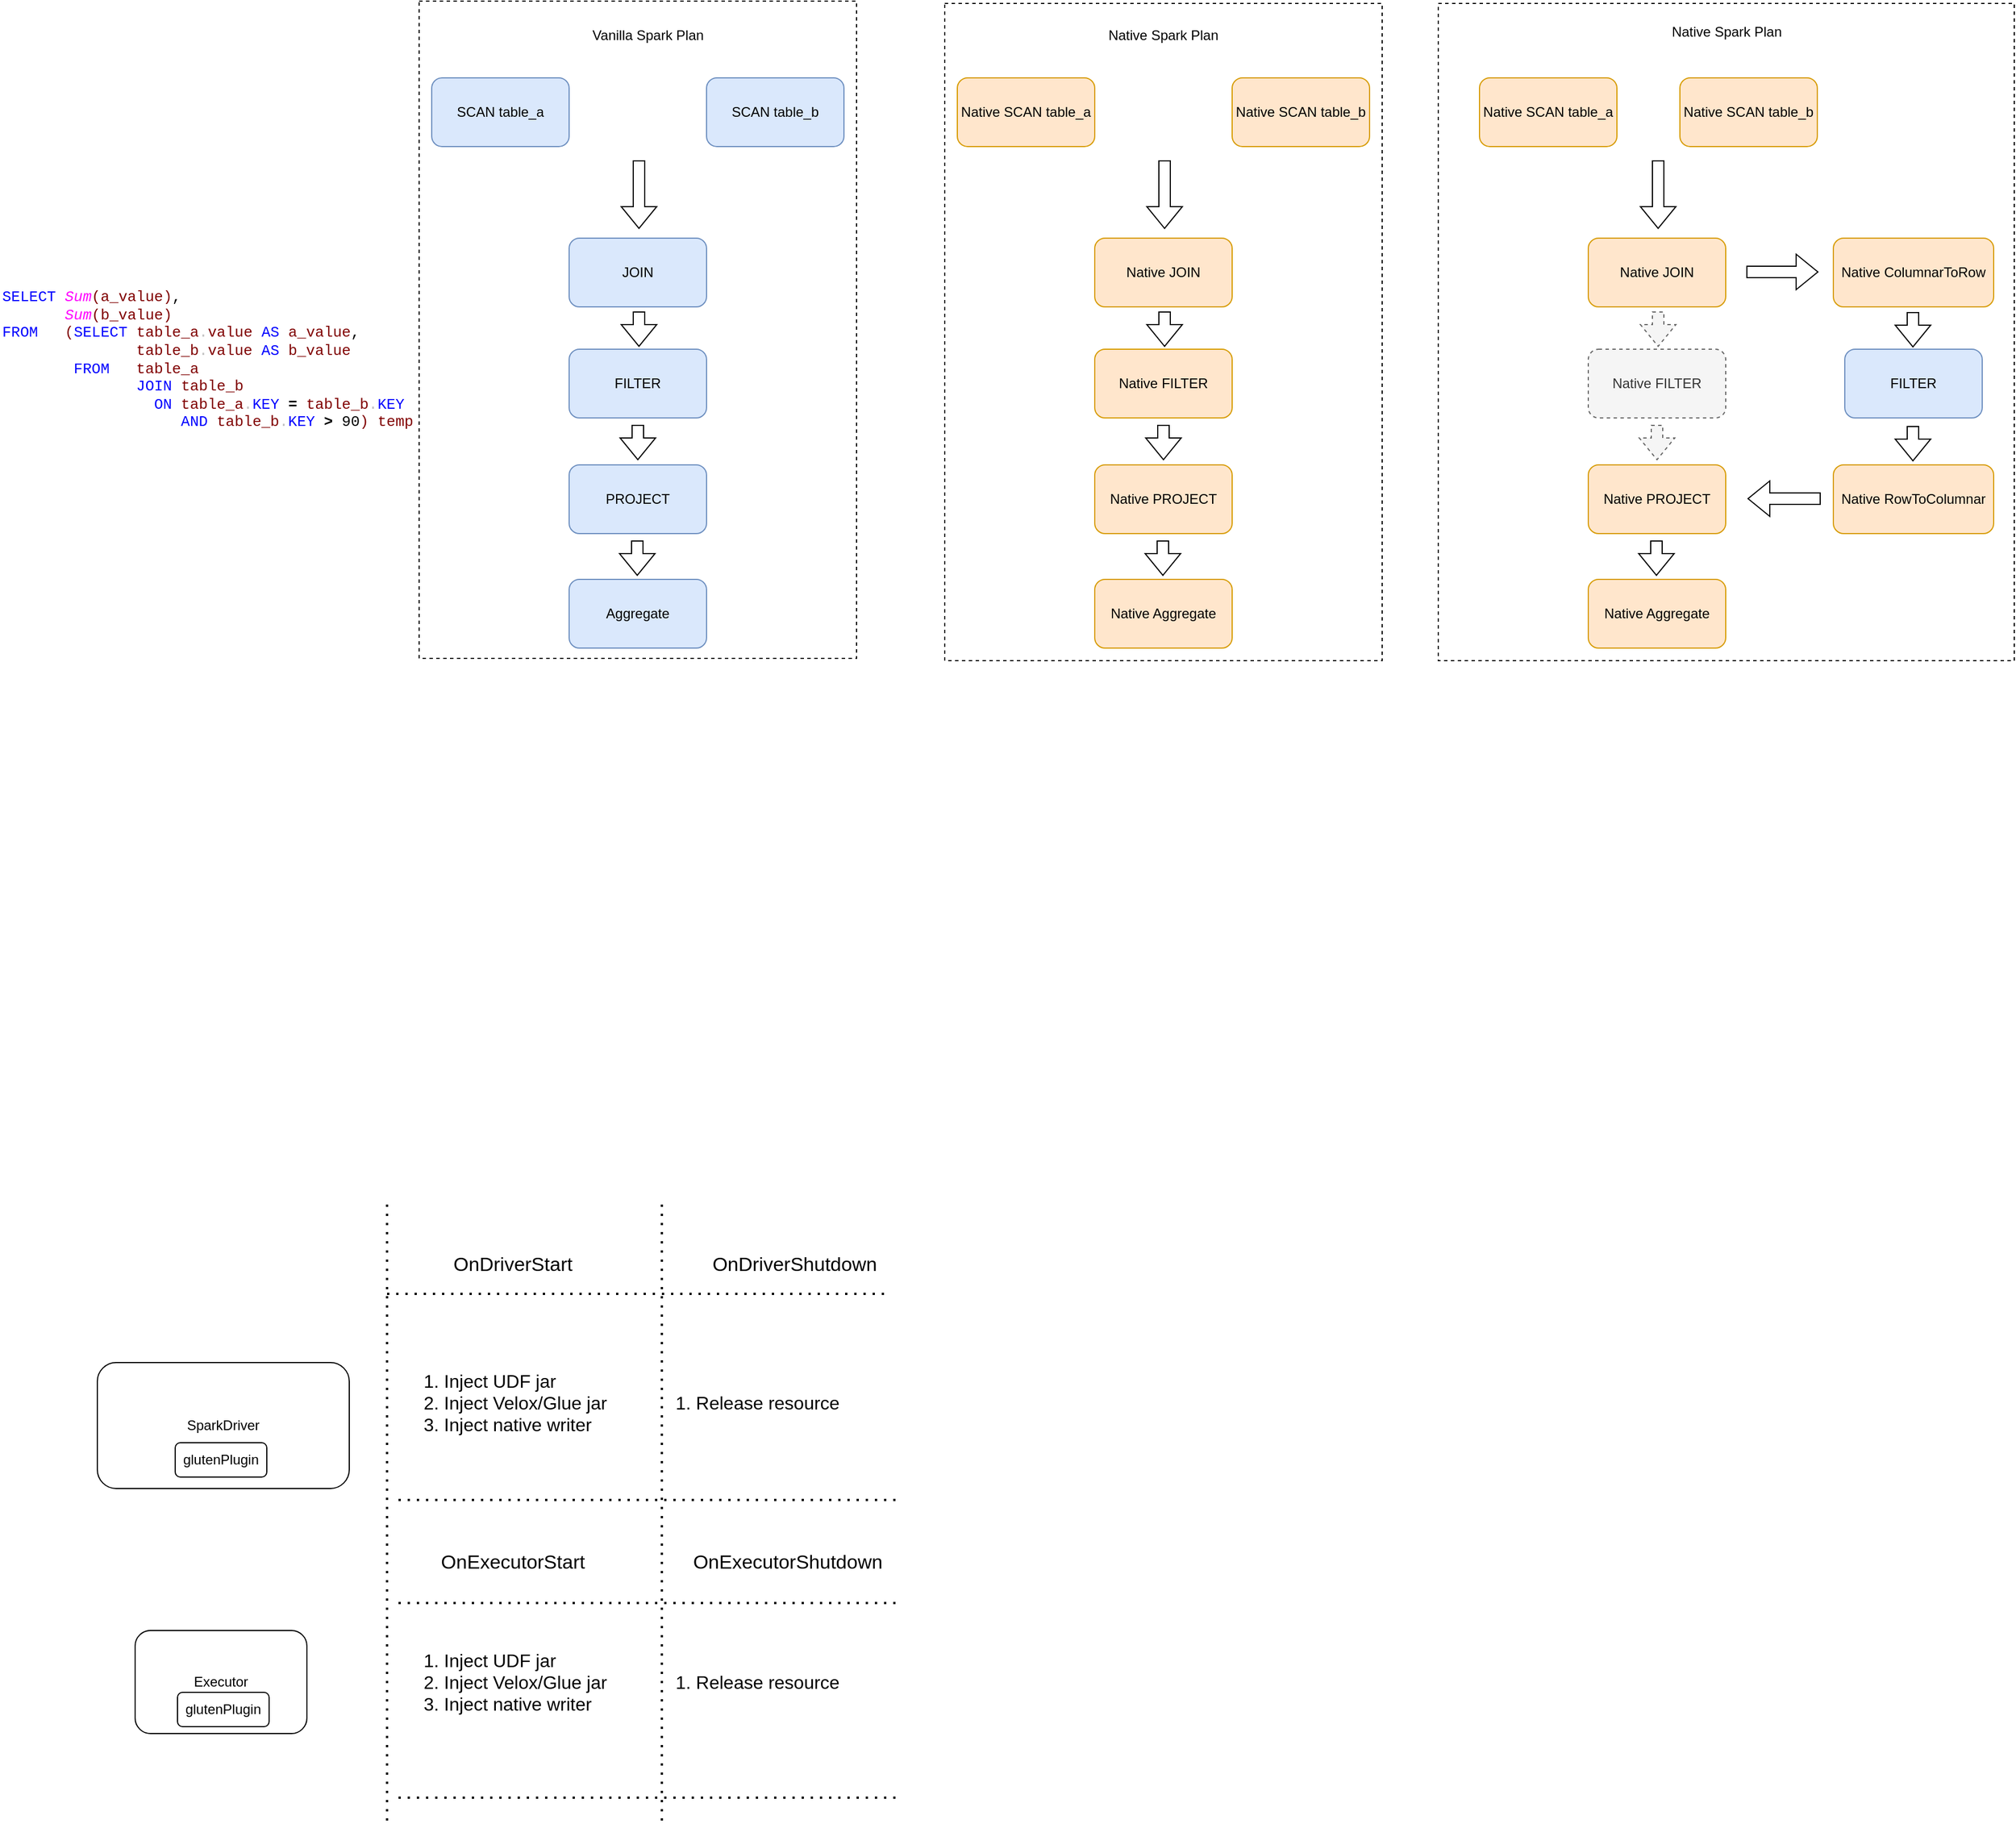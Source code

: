 <mxfile version="24.6.4" type="github">
  <diagram name="Page-1" id="ihr1n8eSguenb38d3ETr">
    <mxGraphModel dx="1834" dy="1986" grid="0" gridSize="10" guides="1" tooltips="1" connect="1" arrows="1" fold="1" page="0" pageScale="1" pageWidth="827" pageHeight="1169" math="0" shadow="0">
      <root>
        <mxCell id="0" />
        <mxCell id="1" parent="0" />
        <mxCell id="vwqFkW51xDFhgENuIXzA-32" value="" style="rounded=0;whiteSpace=wrap;html=1;dashed=1;" vertex="1" parent="1">
          <mxGeometry x="807" y="-927" width="382" height="574" as="geometry" />
        </mxCell>
        <mxCell id="vwqFkW51xDFhgENuIXzA-30" value="" style="rounded=0;whiteSpace=wrap;html=1;dashed=1;" vertex="1" parent="1">
          <mxGeometry x="348" y="-929" width="382" height="574" as="geometry" />
        </mxCell>
        <mxCell id="hToz5KNGnVyRhicrrzIB-1" value="SparkDriver" style="rounded=1;whiteSpace=wrap;html=1;" parent="1" vertex="1">
          <mxGeometry x="67" y="260" width="220" height="110" as="geometry" />
        </mxCell>
        <mxCell id="hToz5KNGnVyRhicrrzIB-2" value="glutenPlugin" style="rounded=1;whiteSpace=wrap;html=1;" parent="1" vertex="1">
          <mxGeometry x="135" y="330" width="80" height="30" as="geometry" />
        </mxCell>
        <mxCell id="hToz5KNGnVyRhicrrzIB-3" value="Executor" style="rounded=1;whiteSpace=wrap;html=1;" parent="1" vertex="1">
          <mxGeometry x="100" y="494" width="150" height="90" as="geometry" />
        </mxCell>
        <mxCell id="hToz5KNGnVyRhicrrzIB-4" value="glutenPlugin" style="rounded=1;whiteSpace=wrap;html=1;" parent="1" vertex="1">
          <mxGeometry x="137" y="548" width="80" height="30" as="geometry" />
        </mxCell>
        <mxCell id="hToz5KNGnVyRhicrrzIB-5" value="" style="endArrow=none;dashed=1;html=1;dashPattern=1 3;strokeWidth=2;rounded=0;" parent="1" edge="1">
          <mxGeometry width="50" height="50" relative="1" as="geometry">
            <mxPoint x="320" y="660" as="sourcePoint" />
            <mxPoint x="320" y="120" as="targetPoint" />
          </mxGeometry>
        </mxCell>
        <mxCell id="hToz5KNGnVyRhicrrzIB-6" value="" style="endArrow=none;dashed=1;html=1;dashPattern=1 3;strokeWidth=2;rounded=0;" parent="1" edge="1">
          <mxGeometry width="50" height="50" relative="1" as="geometry">
            <mxPoint x="320" y="200" as="sourcePoint" />
            <mxPoint x="760" y="200" as="targetPoint" />
          </mxGeometry>
        </mxCell>
        <mxCell id="hToz5KNGnVyRhicrrzIB-7" value="" style="endArrow=none;dashed=1;html=1;dashPattern=1 3;strokeWidth=2;rounded=0;" parent="1" edge="1">
          <mxGeometry width="50" height="50" relative="1" as="geometry">
            <mxPoint x="560" y="660" as="sourcePoint" />
            <mxPoint x="560" y="120" as="targetPoint" />
          </mxGeometry>
        </mxCell>
        <mxCell id="hToz5KNGnVyRhicrrzIB-8" value="&lt;font style=&quot;font-size: 17px;&quot;&gt;OnDriverStart&lt;/font&gt;" style="text;html=1;strokeColor=none;fillColor=none;align=center;verticalAlign=middle;whiteSpace=wrap;rounded=0;" parent="1" vertex="1">
          <mxGeometry x="400" y="160" width="60" height="30" as="geometry" />
        </mxCell>
        <mxCell id="hToz5KNGnVyRhicrrzIB-10" value="&lt;font style=&quot;font-size: 17px;&quot;&gt;OnDriverShutdown&lt;br&gt;&lt;/font&gt;" style="text;html=1;strokeColor=none;fillColor=none;align=center;verticalAlign=middle;whiteSpace=wrap;rounded=0;" parent="1" vertex="1">
          <mxGeometry x="646" y="160" width="60" height="30" as="geometry" />
        </mxCell>
        <mxCell id="hToz5KNGnVyRhicrrzIB-11" value="" style="endArrow=none;dashed=1;html=1;dashPattern=1 3;strokeWidth=2;rounded=0;" parent="1" edge="1">
          <mxGeometry width="50" height="50" relative="1" as="geometry">
            <mxPoint x="330" y="380" as="sourcePoint" />
            <mxPoint x="770" y="380" as="targetPoint" />
          </mxGeometry>
        </mxCell>
        <mxCell id="hToz5KNGnVyRhicrrzIB-12" value="" style="endArrow=none;dashed=1;html=1;dashPattern=1 3;strokeWidth=2;rounded=0;" parent="1" edge="1">
          <mxGeometry width="50" height="50" relative="1" as="geometry">
            <mxPoint x="330" y="470" as="sourcePoint" />
            <mxPoint x="770" y="470" as="targetPoint" />
          </mxGeometry>
        </mxCell>
        <mxCell id="hToz5KNGnVyRhicrrzIB-13" value="" style="endArrow=none;dashed=1;html=1;dashPattern=1 3;strokeWidth=2;rounded=0;" parent="1" edge="1">
          <mxGeometry width="50" height="50" relative="1" as="geometry">
            <mxPoint x="330" y="640" as="sourcePoint" />
            <mxPoint x="770" y="640" as="targetPoint" />
          </mxGeometry>
        </mxCell>
        <mxCell id="hToz5KNGnVyRhicrrzIB-15" value="&lt;font style=&quot;font-size: 17px;&quot;&gt;OnExecutorStart&lt;/font&gt;" style="text;html=1;strokeColor=none;fillColor=none;align=center;verticalAlign=middle;whiteSpace=wrap;rounded=0;" parent="1" vertex="1">
          <mxGeometry x="400" y="420" width="60" height="30" as="geometry" />
        </mxCell>
        <mxCell id="hToz5KNGnVyRhicrrzIB-16" value="&lt;font style=&quot;font-size: 17px;&quot;&gt;OnExecutorShutdown&lt;/font&gt;" style="text;html=1;strokeColor=none;fillColor=none;align=center;verticalAlign=middle;whiteSpace=wrap;rounded=0;" parent="1" vertex="1">
          <mxGeometry x="640" y="420" width="60" height="30" as="geometry" />
        </mxCell>
        <mxCell id="hToz5KNGnVyRhicrrzIB-17" value="&lt;font style=&quot;font-size: 16px;&quot;&gt;1. Inject UDF jar&lt;br&gt;2. Inject Velox/Glue jar&lt;br&gt;3. Inject native writer&lt;/font&gt;" style="text;html=1;strokeColor=none;fillColor=none;align=left;verticalAlign=middle;whiteSpace=wrap;rounded=0;" parent="1" vertex="1">
          <mxGeometry x="350" y="260" width="190" height="70" as="geometry" />
        </mxCell>
        <mxCell id="hToz5KNGnVyRhicrrzIB-18" value="&lt;font style=&quot;font-size: 16px;&quot;&gt;1. Release resource&lt;/font&gt;" style="text;html=1;strokeColor=none;fillColor=none;align=left;verticalAlign=middle;whiteSpace=wrap;rounded=0;" parent="1" vertex="1">
          <mxGeometry x="570" y="260" width="190" height="70" as="geometry" />
        </mxCell>
        <mxCell id="hToz5KNGnVyRhicrrzIB-19" value="&lt;font style=&quot;font-size: 16px;&quot;&gt;1. Inject UDF jar&lt;br&gt;2. Inject Velox/Glue jar&lt;br&gt;3. Inject native writer&lt;/font&gt;" style="text;html=1;strokeColor=none;fillColor=none;align=left;verticalAlign=middle;whiteSpace=wrap;rounded=0;" parent="1" vertex="1">
          <mxGeometry x="350" y="504" width="190" height="70" as="geometry" />
        </mxCell>
        <mxCell id="hToz5KNGnVyRhicrrzIB-20" value="&lt;font style=&quot;font-size: 16px;&quot;&gt;1. Release resource&lt;/font&gt;" style="text;html=1;strokeColor=none;fillColor=none;align=left;verticalAlign=middle;whiteSpace=wrap;rounded=0;" parent="1" vertex="1">
          <mxGeometry x="570" y="504" width="190" height="70" as="geometry" />
        </mxCell>
        <mxCell id="vwqFkW51xDFhgENuIXzA-1" value="&lt;font style=&quot;font-family: &amp;quot;Courier New&amp;quot;; font-size: small;&quot; color=&quot;blue&quot;&gt;SELECT&lt;/font&gt;&lt;span style=&quot;font-family: &amp;quot;Courier New&amp;quot;; font-size: small;&quot;&gt;&amp;nbsp;&lt;/span&gt;&lt;font style=&quot;font-family: &amp;quot;Courier New&amp;quot;; font-size: small;&quot; color=&quot;fuchsia&quot;&gt;&lt;i&gt;Sum&lt;/i&gt;&lt;/font&gt;&lt;font style=&quot;font-family: &amp;quot;Courier New&amp;quot;; font-size: small;&quot; color=&quot;maroon&quot;&gt;(&lt;/font&gt;&lt;font style=&quot;font-family: &amp;quot;Courier New&amp;quot;; font-size: small;&quot; color=&quot;maroon&quot;&gt;a_value&lt;/font&gt;&lt;font style=&quot;font-family: &amp;quot;Courier New&amp;quot;; font-size: small;&quot; color=&quot;maroon&quot;&gt;)&lt;/font&gt;&lt;font style=&quot;font-family: &amp;quot;Courier New&amp;quot;; font-size: small;&quot;&gt;,&lt;/font&gt;&lt;span style=&quot;font-family: &amp;quot;Courier New&amp;quot;; font-size: small;&quot;&gt;&lt;/span&gt;&lt;br style=&quot;font-family: &amp;quot;Courier New&amp;quot;; font-size: small;&quot;&gt;&lt;span style=&quot;font-family: &amp;quot;Courier New&amp;quot;; font-size: small;&quot;&gt;&amp;nbsp;&amp;nbsp;&amp;nbsp;&amp;nbsp;&amp;nbsp;&amp;nbsp;&amp;nbsp;&lt;/span&gt;&lt;font style=&quot;font-family: &amp;quot;Courier New&amp;quot;; font-size: small;&quot; color=&quot;fuchsia&quot;&gt;&lt;i&gt;Sum&lt;/i&gt;&lt;/font&gt;&lt;font style=&quot;font-family: &amp;quot;Courier New&amp;quot;; font-size: small;&quot; color=&quot;maroon&quot;&gt;(&lt;/font&gt;&lt;font style=&quot;font-family: &amp;quot;Courier New&amp;quot;; font-size: small;&quot; color=&quot;maroon&quot;&gt;b_value&lt;/font&gt;&lt;font style=&quot;font-family: &amp;quot;Courier New&amp;quot;; font-size: small;&quot; color=&quot;maroon&quot;&gt;)&lt;/font&gt;&lt;span style=&quot;font-family: &amp;quot;Courier New&amp;quot;; font-size: small;&quot;&gt;&lt;/span&gt;&lt;br style=&quot;font-family: &amp;quot;Courier New&amp;quot;; font-size: small;&quot;&gt;&lt;font style=&quot;font-family: &amp;quot;Courier New&amp;quot;; font-size: small;&quot; color=&quot;blue&quot;&gt;FROM&lt;/font&gt;&lt;span style=&quot;font-family: &amp;quot;Courier New&amp;quot;; font-size: small;&quot;&gt;&amp;nbsp;&amp;nbsp;&amp;nbsp;&lt;/span&gt;&lt;font style=&quot;font-family: &amp;quot;Courier New&amp;quot;; font-size: small;&quot; color=&quot;maroon&quot;&gt;(&lt;/font&gt;&lt;font style=&quot;font-family: &amp;quot;Courier New&amp;quot;; font-size: small;&quot; color=&quot;blue&quot;&gt;SELECT&lt;/font&gt;&lt;span style=&quot;font-family: &amp;quot;Courier New&amp;quot;; font-size: small;&quot;&gt;&amp;nbsp;&lt;/span&gt;&lt;font style=&quot;font-family: &amp;quot;Courier New&amp;quot;; font-size: small;&quot; color=&quot;maroon&quot;&gt;table_a&lt;/font&gt;&lt;font style=&quot;font-family: &amp;quot;Courier New&amp;quot;; font-size: small;&quot; color=&quot;silver&quot;&gt;.&lt;/font&gt;&lt;font style=&quot;font-family: &amp;quot;Courier New&amp;quot;; font-size: small;&quot; color=&quot;maroon&quot;&gt;value&lt;/font&gt;&lt;span style=&quot;font-family: &amp;quot;Courier New&amp;quot;; font-size: small;&quot;&gt;&amp;nbsp;&lt;/span&gt;&lt;font style=&quot;font-family: &amp;quot;Courier New&amp;quot;; font-size: small;&quot; color=&quot;blue&quot;&gt;AS&lt;/font&gt;&lt;span style=&quot;font-family: &amp;quot;Courier New&amp;quot;; font-size: small;&quot;&gt;&amp;nbsp;&lt;/span&gt;&lt;font style=&quot;font-family: &amp;quot;Courier New&amp;quot;; font-size: small;&quot; color=&quot;maroon&quot;&gt;a_value&lt;/font&gt;&lt;font style=&quot;font-family: &amp;quot;Courier New&amp;quot;; font-size: small;&quot;&gt;,&lt;/font&gt;&lt;span style=&quot;font-family: &amp;quot;Courier New&amp;quot;; font-size: small;&quot;&gt;&lt;/span&gt;&lt;br style=&quot;font-family: &amp;quot;Courier New&amp;quot;; font-size: small;&quot;&gt;&lt;span style=&quot;font-family: &amp;quot;Courier New&amp;quot;; font-size: small;&quot;&gt;&amp;nbsp;&amp;nbsp;&amp;nbsp;&amp;nbsp;&amp;nbsp;&amp;nbsp;&amp;nbsp;&amp;nbsp;&amp;nbsp;&amp;nbsp;&amp;nbsp;&amp;nbsp;&amp;nbsp;&amp;nbsp;&amp;nbsp;&lt;/span&gt;&lt;font style=&quot;font-family: &amp;quot;Courier New&amp;quot;; font-size: small;&quot; color=&quot;maroon&quot;&gt;table_b&lt;/font&gt;&lt;font style=&quot;font-family: &amp;quot;Courier New&amp;quot;; font-size: small;&quot; color=&quot;silver&quot;&gt;.&lt;/font&gt;&lt;font style=&quot;font-family: &amp;quot;Courier New&amp;quot;; font-size: small;&quot; color=&quot;maroon&quot;&gt;value&lt;/font&gt;&lt;span style=&quot;font-family: &amp;quot;Courier New&amp;quot;; font-size: small;&quot;&gt;&amp;nbsp;&lt;/span&gt;&lt;font style=&quot;font-family: &amp;quot;Courier New&amp;quot;; font-size: small;&quot; color=&quot;blue&quot;&gt;AS&lt;/font&gt;&lt;span style=&quot;font-family: &amp;quot;Courier New&amp;quot;; font-size: small;&quot;&gt;&amp;nbsp;&lt;/span&gt;&lt;font style=&quot;font-family: &amp;quot;Courier New&amp;quot;; font-size: small;&quot; color=&quot;maroon&quot;&gt;b_value&lt;/font&gt;&lt;span style=&quot;font-family: &amp;quot;Courier New&amp;quot;; font-size: small;&quot;&gt;&lt;/span&gt;&lt;br style=&quot;font-family: &amp;quot;Courier New&amp;quot;; font-size: small;&quot;&gt;&lt;span style=&quot;font-family: &amp;quot;Courier New&amp;quot;; font-size: small;&quot;&gt;&amp;nbsp;&amp;nbsp;&amp;nbsp;&amp;nbsp;&amp;nbsp;&amp;nbsp;&amp;nbsp;&amp;nbsp;&lt;/span&gt;&lt;font style=&quot;font-family: &amp;quot;Courier New&amp;quot;; font-size: small;&quot; color=&quot;blue&quot;&gt;FROM&lt;/font&gt;&lt;span style=&quot;font-family: &amp;quot;Courier New&amp;quot;; font-size: small;&quot;&gt;&amp;nbsp;&amp;nbsp;&amp;nbsp;&lt;/span&gt;&lt;font style=&quot;font-family: &amp;quot;Courier New&amp;quot;; font-size: small;&quot; color=&quot;maroon&quot;&gt;table_a&lt;/font&gt;&lt;span style=&quot;font-family: &amp;quot;Courier New&amp;quot;; font-size: small;&quot;&gt;&lt;/span&gt;&lt;br style=&quot;font-family: &amp;quot;Courier New&amp;quot;; font-size: small;&quot;&gt;&lt;span style=&quot;font-family: &amp;quot;Courier New&amp;quot;; font-size: small;&quot;&gt;&amp;nbsp;&amp;nbsp;&amp;nbsp;&amp;nbsp;&amp;nbsp;&amp;nbsp;&amp;nbsp;&amp;nbsp;&amp;nbsp;&amp;nbsp;&amp;nbsp;&amp;nbsp;&amp;nbsp;&amp;nbsp;&amp;nbsp;&lt;/span&gt;&lt;font style=&quot;font-family: &amp;quot;Courier New&amp;quot;; font-size: small;&quot; color=&quot;blue&quot;&gt;JOIN&lt;/font&gt;&lt;span style=&quot;font-family: &amp;quot;Courier New&amp;quot;; font-size: small;&quot;&gt;&amp;nbsp;&lt;/span&gt;&lt;font style=&quot;font-family: &amp;quot;Courier New&amp;quot;; font-size: small;&quot; color=&quot;maroon&quot;&gt;table_b&lt;/font&gt;&lt;span style=&quot;font-family: &amp;quot;Courier New&amp;quot;; font-size: small;&quot;&gt;&lt;/span&gt;&lt;br style=&quot;font-family: &amp;quot;Courier New&amp;quot;; font-size: small;&quot;&gt;&lt;span style=&quot;font-family: &amp;quot;Courier New&amp;quot;; font-size: small;&quot;&gt;&amp;nbsp;&amp;nbsp;&amp;nbsp;&amp;nbsp;&amp;nbsp;&amp;nbsp;&amp;nbsp;&amp;nbsp;&amp;nbsp;&amp;nbsp;&amp;nbsp;&amp;nbsp;&amp;nbsp;&amp;nbsp;&amp;nbsp;&amp;nbsp;&amp;nbsp;&lt;/span&gt;&lt;font style=&quot;font-family: &amp;quot;Courier New&amp;quot;; font-size: small;&quot; color=&quot;blue&quot;&gt;ON&lt;/font&gt;&lt;span style=&quot;font-family: &amp;quot;Courier New&amp;quot;; font-size: small;&quot;&gt;&amp;nbsp;&lt;/span&gt;&lt;font style=&quot;font-family: &amp;quot;Courier New&amp;quot;; font-size: small;&quot; color=&quot;maroon&quot;&gt;table_a&lt;/font&gt;&lt;font style=&quot;font-family: &amp;quot;Courier New&amp;quot;; font-size: small;&quot; color=&quot;silver&quot;&gt;.&lt;/font&gt;&lt;font style=&quot;font-family: &amp;quot;Courier New&amp;quot;; font-size: small;&quot; color=&quot;blue&quot;&gt;KEY&lt;/font&gt;&lt;span style=&quot;font-family: &amp;quot;Courier New&amp;quot;; font-size: small;&quot;&gt;&amp;nbsp;&lt;/span&gt;&lt;font style=&quot;font-family: &amp;quot;Courier New&amp;quot;; font-size: small;&quot;&gt;&lt;b&gt;=&lt;/b&gt;&lt;/font&gt;&lt;span style=&quot;font-family: &amp;quot;Courier New&amp;quot;; font-size: small;&quot;&gt;&amp;nbsp;&lt;/span&gt;&lt;font style=&quot;font-family: &amp;quot;Courier New&amp;quot;; font-size: small;&quot; color=&quot;maroon&quot;&gt;table_b&lt;/font&gt;&lt;font style=&quot;font-family: &amp;quot;Courier New&amp;quot;; font-size: small;&quot; color=&quot;silver&quot;&gt;.&lt;/font&gt;&lt;font style=&quot;font-family: &amp;quot;Courier New&amp;quot;; font-size: small;&quot; color=&quot;blue&quot;&gt;KEY&lt;/font&gt;&lt;span style=&quot;font-family: &amp;quot;Courier New&amp;quot;; font-size: small;&quot;&gt;&lt;/span&gt;&lt;br style=&quot;font-family: &amp;quot;Courier New&amp;quot;; font-size: small;&quot;&gt;&lt;span style=&quot;font-family: &amp;quot;Courier New&amp;quot;; font-size: small;&quot;&gt;&amp;nbsp;&amp;nbsp;&amp;nbsp;&amp;nbsp;&amp;nbsp;&amp;nbsp;&amp;nbsp;&amp;nbsp;&amp;nbsp;&amp;nbsp;&amp;nbsp;&amp;nbsp;&amp;nbsp;&amp;nbsp;&amp;nbsp;&amp;nbsp;&amp;nbsp;&amp;nbsp;&amp;nbsp;&amp;nbsp;&lt;/span&gt;&lt;font style=&quot;font-family: &amp;quot;Courier New&amp;quot;; font-size: small;&quot; color=&quot;blue&quot;&gt;AND&lt;/font&gt;&lt;span style=&quot;font-family: &amp;quot;Courier New&amp;quot;; font-size: small;&quot;&gt;&amp;nbsp;&lt;/span&gt;&lt;font style=&quot;font-family: &amp;quot;Courier New&amp;quot;; font-size: small;&quot; color=&quot;maroon&quot;&gt;table_b&lt;/font&gt;&lt;font style=&quot;font-family: &amp;quot;Courier New&amp;quot;; font-size: small;&quot; color=&quot;silver&quot;&gt;.&lt;/font&gt;&lt;font style=&quot;font-family: &amp;quot;Courier New&amp;quot;; font-size: small;&quot; color=&quot;blue&quot;&gt;KEY&lt;/font&gt;&lt;span style=&quot;font-family: &amp;quot;Courier New&amp;quot;; font-size: small;&quot;&gt;&amp;nbsp;&lt;/span&gt;&lt;font style=&quot;font-family: &amp;quot;Courier New&amp;quot;; font-size: small;&quot;&gt;&lt;b&gt;&amp;gt;&lt;/b&gt;&lt;/font&gt;&lt;span style=&quot;font-family: &amp;quot;Courier New&amp;quot;; font-size: small;&quot;&gt;&amp;nbsp;&lt;/span&gt;&lt;font style=&quot;font-family: &amp;quot;Courier New&amp;quot;; font-size: small;&quot;&gt;90&lt;/font&gt;&lt;font style=&quot;font-family: &amp;quot;Courier New&amp;quot;; font-size: small;&quot; color=&quot;maroon&quot;&gt;)&lt;/font&gt;&lt;span style=&quot;font-family: &amp;quot;Courier New&amp;quot;; font-size: small;&quot;&gt;&amp;nbsp;&lt;/span&gt;&lt;font style=&quot;font-family: &amp;quot;Courier New&amp;quot;; font-size: small;&quot; color=&quot;maroon&quot;&gt;temp&lt;/font&gt;&lt;span style=&quot;font-family: &amp;quot;Courier New&amp;quot;; font-size: small;&quot;&gt;&amp;nbsp;&lt;/span&gt;" style="text;html=1;align=left;verticalAlign=middle;whiteSpace=wrap;rounded=0;" vertex="1" parent="1">
          <mxGeometry x="-18" y="-684" width="371" height="136" as="geometry" />
        </mxCell>
        <mxCell id="vwqFkW51xDFhgENuIXzA-2" value="SCAN table_a" style="rounded=1;whiteSpace=wrap;html=1;fillColor=#dae8fc;strokeColor=#6c8ebf;" vertex="1" parent="1">
          <mxGeometry x="359" y="-862" width="120" height="60" as="geometry" />
        </mxCell>
        <mxCell id="vwqFkW51xDFhgENuIXzA-3" value="SCAN table_b" style="rounded=1;whiteSpace=wrap;html=1;fillColor=#dae8fc;strokeColor=#6c8ebf;" vertex="1" parent="1">
          <mxGeometry x="599" y="-862" width="120" height="60" as="geometry" />
        </mxCell>
        <mxCell id="vwqFkW51xDFhgENuIXzA-4" value="JOIN" style="rounded=1;whiteSpace=wrap;html=1;fillColor=#dae8fc;strokeColor=#6c8ebf;" vertex="1" parent="1">
          <mxGeometry x="479" y="-722" width="120" height="60" as="geometry" />
        </mxCell>
        <mxCell id="vwqFkW51xDFhgENuIXzA-6" value="" style="shape=flexArrow;endArrow=classic;html=1;rounded=0;" edge="1" parent="1">
          <mxGeometry width="50" height="50" relative="1" as="geometry">
            <mxPoint x="540" y="-790" as="sourcePoint" />
            <mxPoint x="540" y="-730" as="targetPoint" />
          </mxGeometry>
        </mxCell>
        <mxCell id="vwqFkW51xDFhgENuIXzA-7" value="FILTER" style="rounded=1;whiteSpace=wrap;html=1;fillColor=#dae8fc;strokeColor=#6c8ebf;" vertex="1" parent="1">
          <mxGeometry x="479" y="-625" width="120" height="60" as="geometry" />
        </mxCell>
        <mxCell id="vwqFkW51xDFhgENuIXzA-8" value="PROJECT" style="rounded=1;whiteSpace=wrap;html=1;fillColor=#dae8fc;strokeColor=#6c8ebf;" vertex="1" parent="1">
          <mxGeometry x="479" y="-524" width="120" height="60" as="geometry" />
        </mxCell>
        <mxCell id="vwqFkW51xDFhgENuIXzA-9" value="Aggregate" style="rounded=1;whiteSpace=wrap;html=1;fillColor=#dae8fc;strokeColor=#6c8ebf;" vertex="1" parent="1">
          <mxGeometry x="479" y="-424" width="120" height="60" as="geometry" />
        </mxCell>
        <mxCell id="vwqFkW51xDFhgENuIXzA-10" value="" style="shape=flexArrow;endArrow=classic;html=1;rounded=0;" edge="1" parent="1">
          <mxGeometry width="50" height="50" relative="1" as="geometry">
            <mxPoint x="540" y="-658" as="sourcePoint" />
            <mxPoint x="540" y="-627" as="targetPoint" />
          </mxGeometry>
        </mxCell>
        <mxCell id="vwqFkW51xDFhgENuIXzA-16" value="" style="shape=flexArrow;endArrow=classic;html=1;rounded=0;" edge="1" parent="1">
          <mxGeometry width="50" height="50" relative="1" as="geometry">
            <mxPoint x="538.5" y="-458" as="sourcePoint" />
            <mxPoint x="538.5" y="-427" as="targetPoint" />
          </mxGeometry>
        </mxCell>
        <mxCell id="vwqFkW51xDFhgENuIXzA-18" value="" style="shape=flexArrow;endArrow=classic;html=1;rounded=0;" edge="1" parent="1">
          <mxGeometry width="50" height="50" relative="1" as="geometry">
            <mxPoint x="539" y="-559" as="sourcePoint" />
            <mxPoint x="539" y="-528" as="targetPoint" />
          </mxGeometry>
        </mxCell>
        <mxCell id="vwqFkW51xDFhgENuIXzA-19" value="Native SCAN table_a" style="rounded=1;whiteSpace=wrap;html=1;fillColor=#ffe6cc;strokeColor=#d79b00;" vertex="1" parent="1">
          <mxGeometry x="818" y="-862" width="120" height="60" as="geometry" />
        </mxCell>
        <mxCell id="vwqFkW51xDFhgENuIXzA-20" value="Native SCAN table_b" style="rounded=1;whiteSpace=wrap;html=1;fillColor=#ffe6cc;strokeColor=#d79b00;" vertex="1" parent="1">
          <mxGeometry x="1058" y="-862" width="120" height="60" as="geometry" />
        </mxCell>
        <mxCell id="vwqFkW51xDFhgENuIXzA-21" value="Native JOIN" style="rounded=1;whiteSpace=wrap;html=1;fillColor=#ffe6cc;strokeColor=#d79b00;" vertex="1" parent="1">
          <mxGeometry x="938" y="-722" width="120" height="60" as="geometry" />
        </mxCell>
        <mxCell id="vwqFkW51xDFhgENuIXzA-22" value="" style="shape=flexArrow;endArrow=classic;html=1;rounded=0;" edge="1" parent="1">
          <mxGeometry width="50" height="50" relative="1" as="geometry">
            <mxPoint x="999" y="-790" as="sourcePoint" />
            <mxPoint x="999" y="-730" as="targetPoint" />
          </mxGeometry>
        </mxCell>
        <mxCell id="vwqFkW51xDFhgENuIXzA-23" value="Native FILTER" style="rounded=1;whiteSpace=wrap;html=1;fillColor=#ffe6cc;strokeColor=#d79b00;" vertex="1" parent="1">
          <mxGeometry x="938" y="-625" width="120" height="60" as="geometry" />
        </mxCell>
        <mxCell id="vwqFkW51xDFhgENuIXzA-24" value="Native PROJECT" style="rounded=1;whiteSpace=wrap;html=1;fillColor=#ffe6cc;strokeColor=#d79b00;" vertex="1" parent="1">
          <mxGeometry x="938" y="-524" width="120" height="60" as="geometry" />
        </mxCell>
        <mxCell id="vwqFkW51xDFhgENuIXzA-25" value="Native Aggregate" style="rounded=1;whiteSpace=wrap;html=1;fillColor=#ffe6cc;strokeColor=#d79b00;" vertex="1" parent="1">
          <mxGeometry x="938" y="-424" width="120" height="60" as="geometry" />
        </mxCell>
        <mxCell id="vwqFkW51xDFhgENuIXzA-26" value="" style="shape=flexArrow;endArrow=classic;html=1;rounded=0;" edge="1" parent="1">
          <mxGeometry width="50" height="50" relative="1" as="geometry">
            <mxPoint x="999" y="-658" as="sourcePoint" />
            <mxPoint x="999" y="-627" as="targetPoint" />
          </mxGeometry>
        </mxCell>
        <mxCell id="vwqFkW51xDFhgENuIXzA-27" value="" style="shape=flexArrow;endArrow=classic;html=1;rounded=0;" edge="1" parent="1">
          <mxGeometry width="50" height="50" relative="1" as="geometry">
            <mxPoint x="997.5" y="-458" as="sourcePoint" />
            <mxPoint x="997.5" y="-427" as="targetPoint" />
          </mxGeometry>
        </mxCell>
        <mxCell id="vwqFkW51xDFhgENuIXzA-28" value="" style="shape=flexArrow;endArrow=classic;html=1;rounded=0;" edge="1" parent="1">
          <mxGeometry width="50" height="50" relative="1" as="geometry">
            <mxPoint x="998" y="-559" as="sourcePoint" />
            <mxPoint x="998" y="-528" as="targetPoint" />
          </mxGeometry>
        </mxCell>
        <mxCell id="vwqFkW51xDFhgENuIXzA-31" value="Vanilla Spark Plan" style="text;html=1;align=center;verticalAlign=middle;whiteSpace=wrap;rounded=0;" vertex="1" parent="1">
          <mxGeometry x="489.5" y="-914" width="116" height="30" as="geometry" />
        </mxCell>
        <mxCell id="vwqFkW51xDFhgENuIXzA-33" value="Native Spark Plan" style="text;html=1;align=center;verticalAlign=middle;whiteSpace=wrap;rounded=0;" vertex="1" parent="1">
          <mxGeometry x="940" y="-914" width="116" height="30" as="geometry" />
        </mxCell>
        <mxCell id="vwqFkW51xDFhgENuIXzA-51" value="" style="rounded=0;whiteSpace=wrap;html=1;dashed=1;" vertex="1" parent="1">
          <mxGeometry x="1238" y="-927" width="503" height="574" as="geometry" />
        </mxCell>
        <mxCell id="vwqFkW51xDFhgENuIXzA-52" value="Native SCAN table_a" style="rounded=1;whiteSpace=wrap;html=1;fillColor=#ffe6cc;strokeColor=#d79b00;" vertex="1" parent="1">
          <mxGeometry x="1274" y="-862" width="120" height="60" as="geometry" />
        </mxCell>
        <mxCell id="vwqFkW51xDFhgENuIXzA-53" value="Native SCAN table_b" style="rounded=1;whiteSpace=wrap;html=1;fillColor=#ffe6cc;strokeColor=#d79b00;" vertex="1" parent="1">
          <mxGeometry x="1449" y="-862" width="120" height="60" as="geometry" />
        </mxCell>
        <mxCell id="vwqFkW51xDFhgENuIXzA-54" value="Native JOIN" style="rounded=1;whiteSpace=wrap;html=1;fillColor=#ffe6cc;strokeColor=#d79b00;" vertex="1" parent="1">
          <mxGeometry x="1369" y="-722" width="120" height="60" as="geometry" />
        </mxCell>
        <mxCell id="vwqFkW51xDFhgENuIXzA-55" value="" style="shape=flexArrow;endArrow=classic;html=1;rounded=0;" edge="1" parent="1">
          <mxGeometry width="50" height="50" relative="1" as="geometry">
            <mxPoint x="1430" y="-790" as="sourcePoint" />
            <mxPoint x="1430" y="-730" as="targetPoint" />
          </mxGeometry>
        </mxCell>
        <mxCell id="vwqFkW51xDFhgENuIXzA-56" value="Native FILTER" style="rounded=1;whiteSpace=wrap;html=1;fillColor=#f5f5f5;strokeColor=#666666;dashed=1;fontColor=#333333;" vertex="1" parent="1">
          <mxGeometry x="1369" y="-625" width="120" height="60" as="geometry" />
        </mxCell>
        <mxCell id="vwqFkW51xDFhgENuIXzA-57" value="Native PROJECT" style="rounded=1;whiteSpace=wrap;html=1;fillColor=#ffe6cc;strokeColor=#d79b00;" vertex="1" parent="1">
          <mxGeometry x="1369" y="-524" width="120" height="60" as="geometry" />
        </mxCell>
        <mxCell id="vwqFkW51xDFhgENuIXzA-58" value="Native Aggregate" style="rounded=1;whiteSpace=wrap;html=1;fillColor=#ffe6cc;strokeColor=#d79b00;" vertex="1" parent="1">
          <mxGeometry x="1369" y="-424" width="120" height="60" as="geometry" />
        </mxCell>
        <mxCell id="vwqFkW51xDFhgENuIXzA-59" value="" style="shape=flexArrow;endArrow=classic;html=1;rounded=0;fillColor=#f5f5f5;strokeColor=#666666;dashed=1;" edge="1" parent="1">
          <mxGeometry width="50" height="50" relative="1" as="geometry">
            <mxPoint x="1430" y="-658" as="sourcePoint" />
            <mxPoint x="1430" y="-627" as="targetPoint" />
          </mxGeometry>
        </mxCell>
        <mxCell id="vwqFkW51xDFhgENuIXzA-60" value="" style="shape=flexArrow;endArrow=classic;html=1;rounded=0;" edge="1" parent="1">
          <mxGeometry width="50" height="50" relative="1" as="geometry">
            <mxPoint x="1428.5" y="-458" as="sourcePoint" />
            <mxPoint x="1428.5" y="-427" as="targetPoint" />
          </mxGeometry>
        </mxCell>
        <mxCell id="vwqFkW51xDFhgENuIXzA-61" value="" style="shape=flexArrow;endArrow=classic;html=1;rounded=0;fillColor=#f5f5f5;strokeColor=#666666;dashed=1;" edge="1" parent="1">
          <mxGeometry width="50" height="50" relative="1" as="geometry">
            <mxPoint x="1429" y="-559" as="sourcePoint" />
            <mxPoint x="1429" y="-528" as="targetPoint" />
          </mxGeometry>
        </mxCell>
        <mxCell id="vwqFkW51xDFhgENuIXzA-62" value="Native Spark Plan" style="text;html=1;align=center;verticalAlign=middle;whiteSpace=wrap;rounded=0;" vertex="1" parent="1">
          <mxGeometry x="1431.5" y="-917" width="116" height="30" as="geometry" />
        </mxCell>
        <mxCell id="vwqFkW51xDFhgENuIXzA-63" value="" style="shape=flexArrow;endArrow=classic;html=1;rounded=0;" edge="1" parent="1">
          <mxGeometry width="50" height="50" relative="1" as="geometry">
            <mxPoint x="1507" y="-692.5" as="sourcePoint" />
            <mxPoint x="1570" y="-692.5" as="targetPoint" />
          </mxGeometry>
        </mxCell>
        <mxCell id="vwqFkW51xDFhgENuIXzA-64" value="Native ColumnarToRow" style="rounded=1;whiteSpace=wrap;html=1;fillColor=#ffe6cc;strokeColor=#d79b00;" vertex="1" parent="1">
          <mxGeometry x="1583" y="-722" width="140" height="60" as="geometry" />
        </mxCell>
        <mxCell id="vwqFkW51xDFhgENuIXzA-65" value="FILTER" style="rounded=1;whiteSpace=wrap;html=1;fillColor=#dae8fc;strokeColor=#6c8ebf;" vertex="1" parent="1">
          <mxGeometry x="1593" y="-625" width="120" height="60" as="geometry" />
        </mxCell>
        <mxCell id="vwqFkW51xDFhgENuIXzA-66" value="Native RowToColumnar" style="rounded=1;whiteSpace=wrap;html=1;fillColor=#ffe6cc;strokeColor=#d79b00;" vertex="1" parent="1">
          <mxGeometry x="1583" y="-524" width="140" height="60" as="geometry" />
        </mxCell>
        <mxCell id="vwqFkW51xDFhgENuIXzA-67" value="" style="shape=flexArrow;endArrow=classic;html=1;rounded=0;" edge="1" parent="1">
          <mxGeometry width="50" height="50" relative="1" as="geometry">
            <mxPoint x="1652.5" y="-657.5" as="sourcePoint" />
            <mxPoint x="1652.5" y="-626.5" as="targetPoint" />
          </mxGeometry>
        </mxCell>
        <mxCell id="vwqFkW51xDFhgENuIXzA-68" value="" style="shape=flexArrow;endArrow=classic;html=1;rounded=0;" edge="1" parent="1">
          <mxGeometry width="50" height="50" relative="1" as="geometry">
            <mxPoint x="1652.5" y="-558" as="sourcePoint" />
            <mxPoint x="1652.5" y="-527" as="targetPoint" />
          </mxGeometry>
        </mxCell>
        <mxCell id="vwqFkW51xDFhgENuIXzA-70" value="" style="shape=flexArrow;endArrow=classic;html=1;rounded=0;" edge="1" parent="1">
          <mxGeometry width="50" height="50" relative="1" as="geometry">
            <mxPoint x="1572" y="-494.5" as="sourcePoint" />
            <mxPoint x="1508" y="-494.5" as="targetPoint" />
          </mxGeometry>
        </mxCell>
      </root>
    </mxGraphModel>
  </diagram>
</mxfile>
